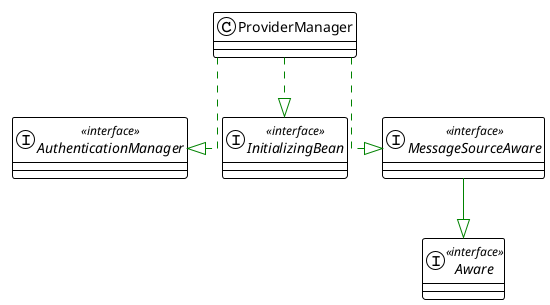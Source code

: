 @startuml

!theme plain
top to bottom direction
skinparam linetype ortho

interface AuthenticationManager << interface >>
interface Aware << interface >>
interface InitializingBean << interface >>
interface MessageSourceAware << interface >>
class ProviderManager

MessageSourceAware     -[#008200,plain]-^  Aware                 
ProviderManager        -[#008200,dashed]-^  AuthenticationManager
ProviderManager        -[#008200,dashed]-^  InitializingBean      
ProviderManager        -[#008200,dashed]-^  MessageSourceAware    
@enduml
